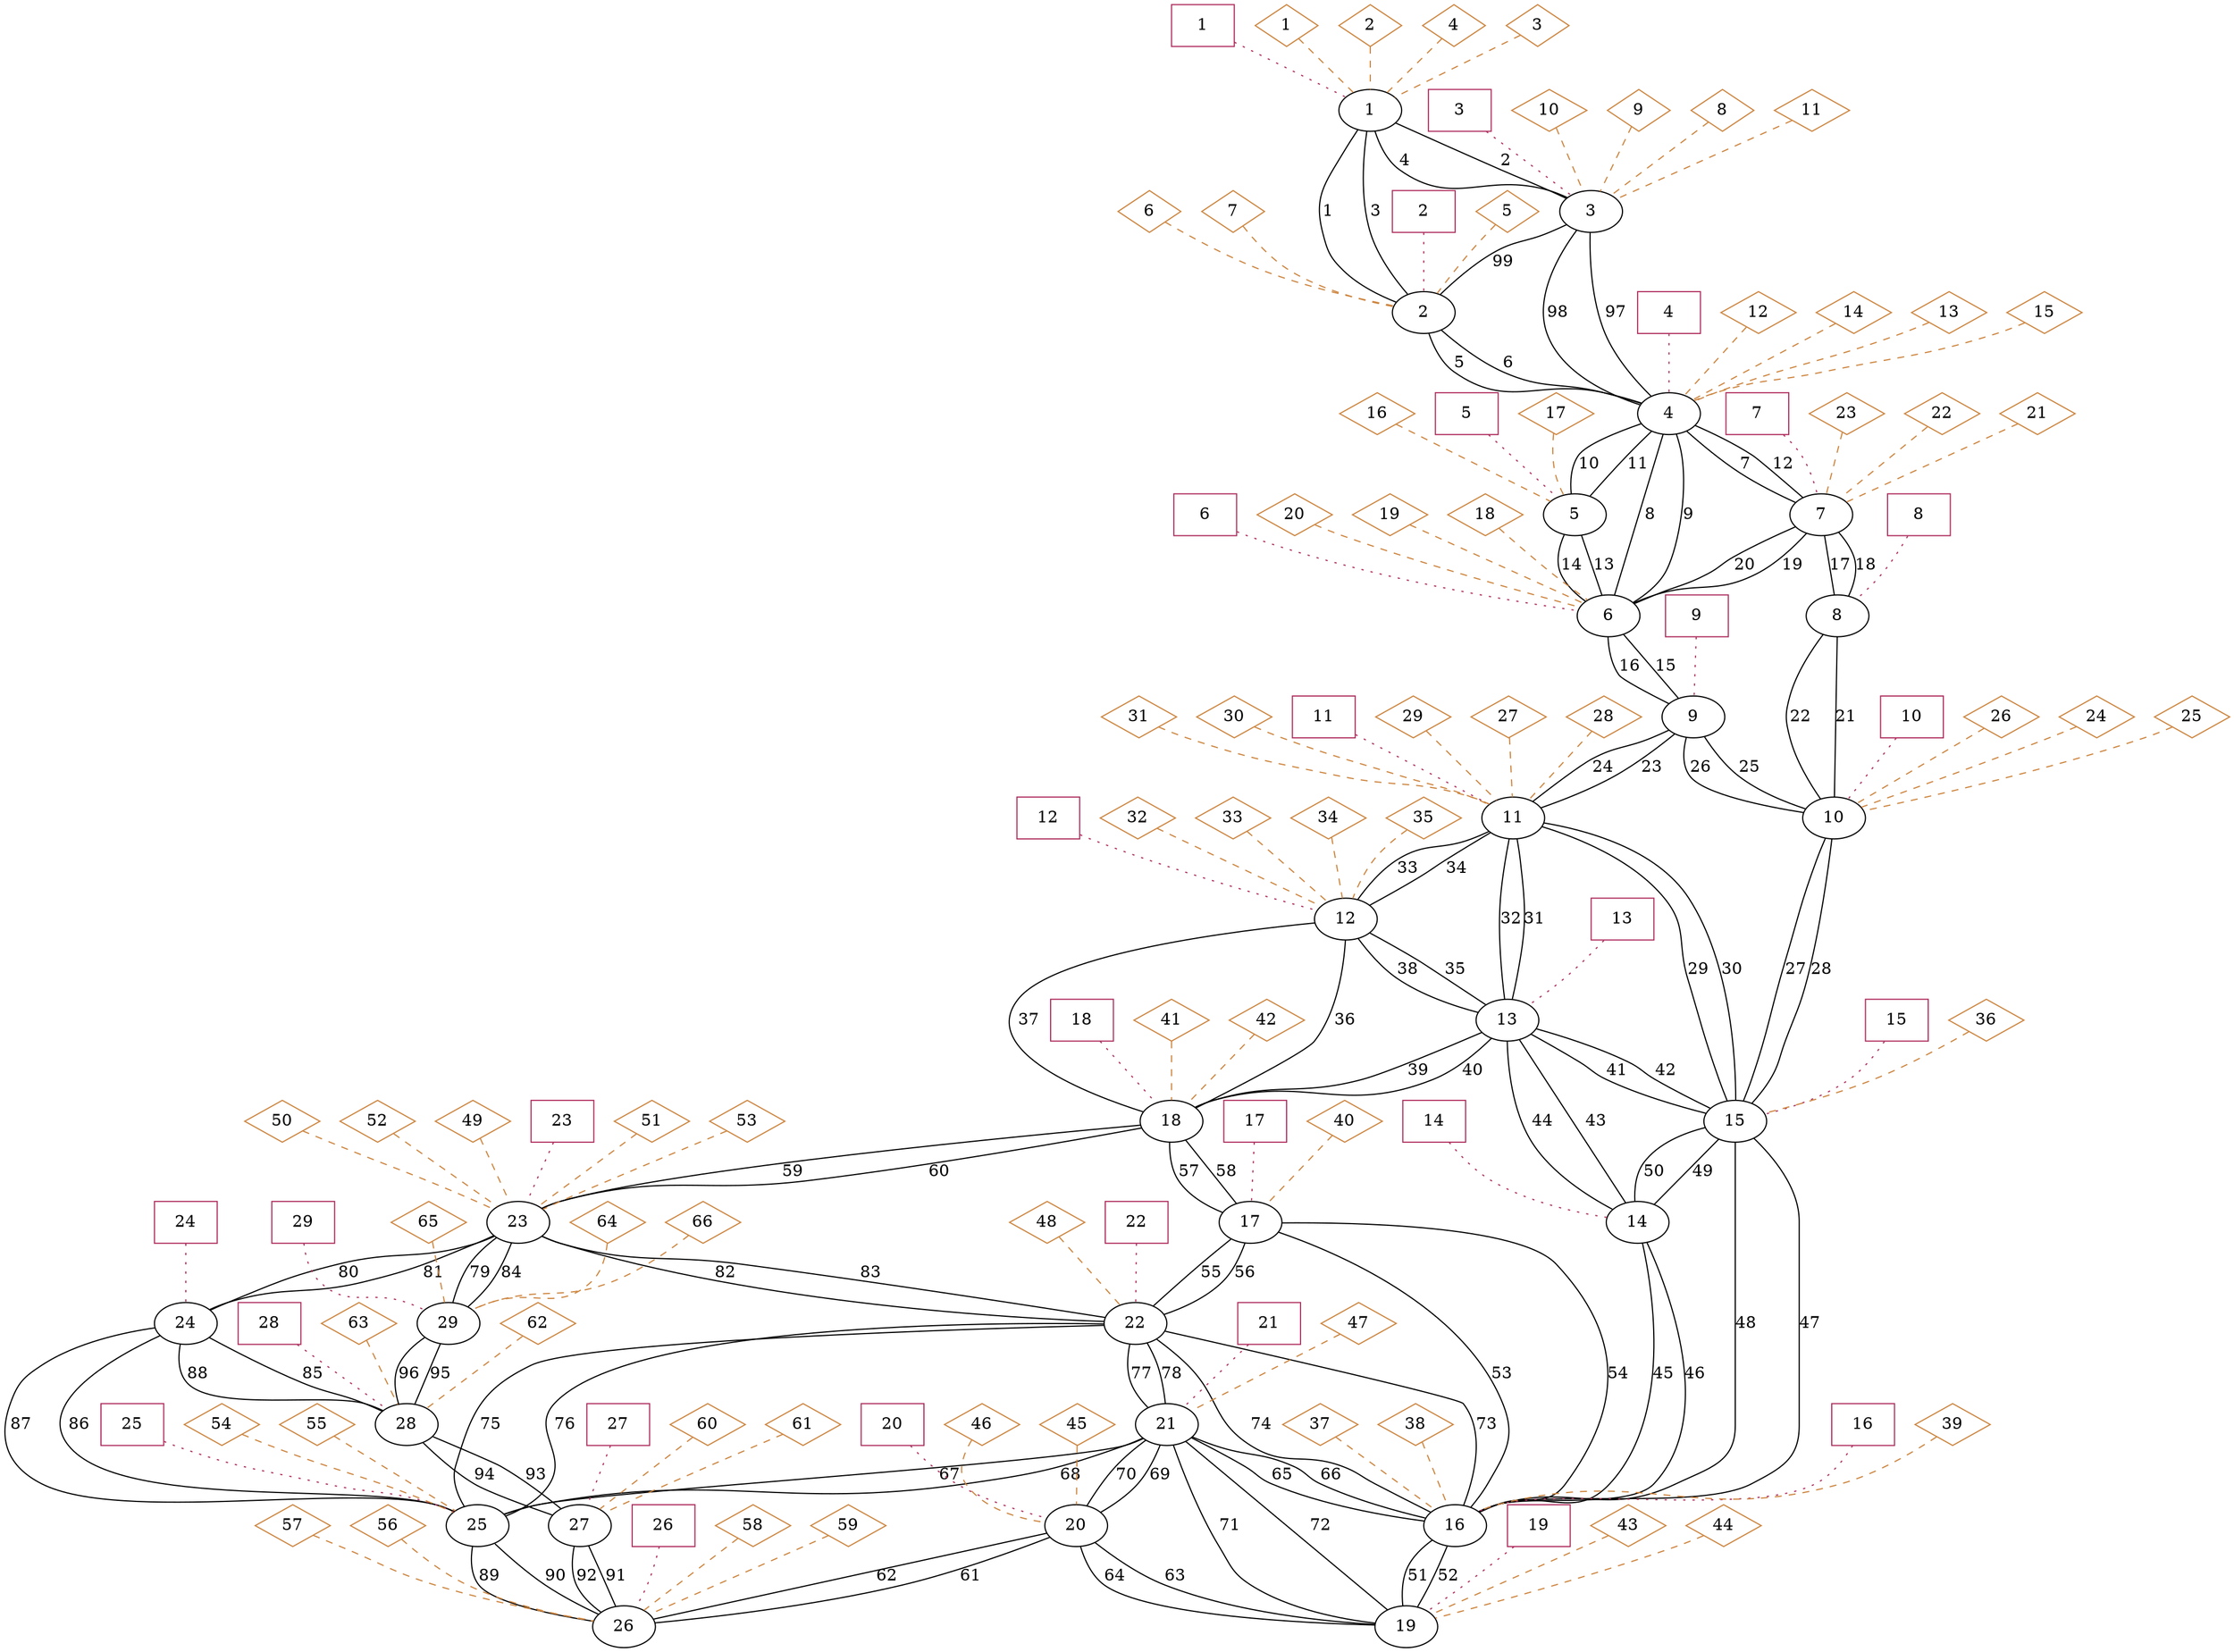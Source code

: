 graph {
  overlap=false
  bus1 [ label="24" ]
  bus2 [ label="4" ]
  bus3 [ label="1" ]
  bus4 [ label="12" ]
  bus5 [ label="29" ]
  bus6 [ label="20" ]
  bus7 [ label="2" ]
  bus8 [ label="6" ]
  bus9 [ label="25" ]
  bus10 [ label="23" ]
  bus11 [ label="22" ]
  bus12 [ label="11" ]
  bus13 [ label="13" ]
  bus14 [ label="5" ]
  bus15 [ label="15" ]
  bus16 [ label="27" ]
  bus17 [ label="28" ]
  bus18 [ label="16" ]
  bus19 [ label="14" ]
  bus20 [ label="21" ]
  bus21 [ label="7" ]
  bus22 [ label="8" ]
  bus23 [ label="26" ]
  bus24 [ label="17" ]
  bus25 [ label="10" ]
  bus26 [ label="19" ]
  bus27 [ label="9" ]
  bus28 [ label="18" ]
  bus29 [ label="3" ]
  bus1 -- bus17 [ label="88" ]
  bus1 -- bus9 [ label="87" ]
  bus1 -- bus9 [ label="86" ]
  bus1 -- bus17 [ label="85" ]
  bus2 -- bus14 [ label="10" ]
  bus2 -- bus8 [ label="9" ]
  bus2 -- bus21 [ label="12" ]
  bus2 -- bus21 [ label="7" ]
  bus2 -- bus8 [ label="8" ]
  bus2 -- bus14 [ label="11" ]
  bus3 -- bus29 [ label="4" ]
  bus3 -- bus29 [ label="2" ]
  bus3 -- bus7 [ label="1" ]
  bus3 -- bus7 [ label="3" ]
  bus4 -- bus28 [ label="36" ]
  bus4 -- bus13 [ label="38" ]
  bus4 -- bus28 [ label="37" ]
  bus4 -- bus13 [ label="35" ]
  bus5 -- bus17 [ label="96" ]
  bus5 -- bus17 [ label="95" ]
  bus6 -- bus26 [ label="63" ]
  bus6 -- bus23 [ label="62" ]
  bus6 -- bus26 [ label="64" ]
  bus6 -- bus23 [ label="61" ]
  bus7 -- bus2 [ label="5" ]
  bus7 -- bus2 [ label="6" ]
  bus8 -- bus27 [ label="15" ]
  bus8 -- bus27 [ label="16" ]
  bus9 -- bus23 [ label="89" ]
  bus9 -- bus23 [ label="90" ]
  bus10 -- bus1 [ label="81" ]
  bus10 -- bus11 [ label="82" ]
  bus10 -- bus5 [ label="79" ]
  bus10 -- bus5 [ label="84" ]
  bus10 -- bus1 [ label="80" ]
  bus10 -- bus11 [ label="83" ]
  bus11 -- bus20 [ label="78" ]
  bus11 -- bus18 [ label="74" ]
  bus11 -- bus9 [ label="75" ]
  bus11 -- bus20 [ label="77" ]
  bus11 -- bus18 [ label="73" ]
  bus11 -- bus9 [ label="76" ]
  bus12 -- bus13 [ label="32" ]
  bus12 -- bus15 [ label="29" ]
  bus12 -- bus4 [ label="33" ]
  bus12 -- bus13 [ label="31" ]
  bus12 -- bus4 [ label="34" ]
  bus12 -- bus15 [ label="30" ]
  bus13 -- bus15 [ label="41" ]
  bus13 -- bus15 [ label="42" ]
  bus13 -- bus19 [ label="43" ]
  bus13 -- bus28 [ label="39" ]
  bus13 -- bus19 [ label="44" ]
  bus13 -- bus28 [ label="40" ]
  bus14 -- bus8 [ label="14" ]
  bus14 -- bus8 [ label="13" ]
  bus15 -- bus19 [ label="50" ]
  bus15 -- bus19 [ label="49" ]
  bus15 -- bus18 [ label="47" ]
  bus15 -- bus18 [ label="48" ]
  bus16 -- bus23 [ label="92" ]
  bus16 -- bus23 [ label="91" ]
  bus17 -- bus16 [ label="93" ]
  bus17 -- bus16 [ label="94" ]
  bus18 -- bus26 [ label="51" ]
  bus18 -- bus26 [ label="52" ]
  bus19 -- bus18 [ label="46" ]
  bus19 -- bus18 [ label="45" ]
  bus20 -- bus18 [ label="65" ]
  bus20 -- bus26 [ label="71" ]
  bus20 -- bus6 [ label="70" ]
  bus20 -- bus6 [ label="69" ]
  bus20 -- bus9 [ label="67" ]
  bus20 -- bus26 [ label="72" ]
  bus20 -- bus9 [ label="68" ]
  bus20 -- bus18 [ label="66" ]
  bus21 -- bus22 [ label="17" ]
  bus21 -- bus8 [ label="20" ]
  bus21 -- bus8 [ label="19" ]
  bus21 -- bus22 [ label="18" ]
  bus22 -- bus25 [ label="22" ]
  bus22 -- bus25 [ label="21" ]
  bus24 -- bus18 [ label="54" ]
  bus24 -- bus18 [ label="53" ]
  bus24 -- bus11 [ label="55" ]
  bus24 -- bus11 [ label="56" ]
  bus25 -- bus15 [ label="27" ]
  bus25 -- bus15 [ label="28" ]
  bus27 -- bus25 [ label="26" ]
  bus27 -- bus12 [ label="24" ]
  bus27 -- bus25 [ label="25" ]
  bus27 -- bus12 [ label="23" ]
  bus28 -- bus24 [ label="58" ]
  bus28 -- bus10 [ label="59" ]
  bus28 -- bus24 [ label="57" ]
  bus28 -- bus10 [ label="60" ]
  bus29 -- bus7 [ label="99" ]
  bus29 -- bus2 [ label="98" ]
  bus29 -- bus2 [ label="97" ]
  load1 [ shape=box color=maroon label="24" ]
  load1 -- bus1 [ style=dotted color=maroon ]
  load2 [ shape=box color=maroon label="4" ]
  load2 -- bus2 [ style=dotted color=maroon ]
  load3 [ shape=box color=maroon label="1" ]
  load3 -- bus3 [ style=dotted color=maroon ]
  load4 [ shape=box color=maroon label="12" ]
  load4 -- bus4 [ style=dotted color=maroon ]
  load5 [ shape=box color=maroon label="29" ]
  load5 -- bus5 [ style=dotted color=maroon ]
  load6 [ shape=box color=maroon label="20" ]
  load6 -- bus6 [ style=dotted color=maroon ]
  load7 [ shape=box color=maroon label="2" ]
  load7 -- bus7 [ style=dotted color=maroon ]
  load8 [ shape=box color=maroon label="6" ]
  load8 -- bus8 [ style=dotted color=maroon ]
  load9 [ shape=box color=maroon label="25" ]
  load9 -- bus9 [ style=dotted color=maroon ]
  load10 [ shape=box color=maroon label="23" ]
  load10 -- bus10 [ style=dotted color=maroon ]
  load11 [ shape=box color=maroon label="22" ]
  load11 -- bus11 [ style=dotted color=maroon ]
  load12 [ shape=box color=maroon label="11" ]
  load12 -- bus12 [ style=dotted color=maroon ]
  load13 [ shape=box color=maroon label="13" ]
  load13 -- bus13 [ style=dotted color=maroon ]
  load14 [ shape=box color=maroon label="5" ]
  load14 -- bus14 [ style=dotted color=maroon ]
  load15 [ shape=box color=maroon label="15" ]
  load15 -- bus15 [ style=dotted color=maroon ]
  load16 [ shape=box color=maroon label="27" ]
  load16 -- bus16 [ style=dotted color=maroon ]
  load17 [ shape=box color=maroon label="28" ]
  load17 -- bus17 [ style=dotted color=maroon ]
  load18 [ shape=box color=maroon label="16" ]
  load18 -- bus18 [ style=dotted color=maroon ]
  load19 [ shape=box color=maroon label="14" ]
  load19 -- bus19 [ style=dotted color=maroon ]
  load20 [ shape=box color=maroon label="21" ]
  load20 -- bus20 [ style=dotted color=maroon ]
  load21 [ shape=box color=maroon label="7" ]
  load21 -- bus21 [ style=dotted color=maroon ]
  load22 [ shape=box color=maroon label="8" ]
  load22 -- bus22 [ style=dotted color=maroon ]
  load23 [ shape=box color=maroon label="26" ]
  load23 -- bus23 [ style=dotted color=maroon ]
  load24 [ shape=box color=maroon label="17" ]
  load24 -- bus24 [ style=dotted color=maroon ]
  load25 [ shape=box color=maroon label="10" ]
  load25 -- bus25 [ style=dotted color=maroon ]
  load26 [ shape=box color=maroon label="19" ]
  load26 -- bus26 [ style=dotted color=maroon ]
  load27 [ shape=box color=maroon label="9" ]
  load27 -- bus27 [ style=dotted color=maroon ]
  load28 [ shape=box color=maroon label="18" ]
  load28 -- bus28 [ style=dotted color=maroon ]
  load29 [ shape=box color=maroon label="3" ]
  load29 -- bus29 [ style=dotted color=maroon ]
  thermal1 [ shape=diamond color=peru label="32" ]
  thermal1 -- bus4 [ style=dashed color=peru ]
  thermal2 [ shape=diamond color=peru label="29" ]
  thermal2 -- bus12 [ style=dashed color=peru ]
  thermal3 [ shape=diamond color=peru label="1" ]
  thermal3 -- bus3 [ style=dashed color=peru ]
  thermal4 [ shape=diamond color=peru label="54" ]
  thermal4 -- bus9 [ style=dashed color=peru ]
  thermal5 [ shape=diamond color=peru label="2" ]
  thermal5 -- bus3 [ style=dashed color=peru ]
  thermal6 [ shape=diamond color=peru label="41" ]
  thermal6 -- bus28 [ style=dashed color=peru ]
  thermal7 [ shape=diamond color=peru label="65" ]
  thermal7 -- bus5 [ style=dashed color=peru ]
  thermal8 [ shape=diamond color=peru label="51" ]
  thermal8 -- bus10 [ style=dashed color=peru ]
  thermal9 [ shape=diamond color=peru label="53" ]
  thermal9 -- bus10 [ style=dashed color=peru ]
  thermal10 [ shape=diamond color=peru label="27" ]
  thermal10 -- bus12 [ style=dashed color=peru ]
  thermal11 [ shape=diamond color=peru label="42" ]
  thermal11 -- bus28 [ style=dashed color=peru ]
  thermal12 [ shape=diamond color=peru label="33" ]
  thermal12 -- bus4 [ style=dashed color=peru ]
  thermal13 [ shape=diamond color=peru label="28" ]
  thermal13 -- bus12 [ style=dashed color=peru ]
  thermal14 [ shape=diamond color=peru label="50" ]
  thermal14 -- bus10 [ style=dashed color=peru ]
  thermal15 [ shape=diamond color=peru label="52" ]
  thermal15 -- bus10 [ style=dashed color=peru ]
  thermal16 [ shape=diamond color=peru label="63" ]
  thermal16 -- bus17 [ style=dashed color=peru ]
  thermal17 [ shape=diamond color=peru label="26" ]
  thermal17 -- bus25 [ style=dashed color=peru ]
  thermal18 [ shape=diamond color=peru label="10" ]
  thermal18 -- bus29 [ style=dashed color=peru ]
  thermal19 [ shape=diamond color=peru label="24" ]
  thermal19 -- bus25 [ style=dashed color=peru ]
  thermal20 [ shape=diamond color=peru label="58" ]
  thermal20 -- bus23 [ style=dashed color=peru ]
  thermal21 [ shape=diamond color=peru label="25" ]
  thermal21 -- bus25 [ style=dashed color=peru ]
  thermal22 [ shape=diamond color=peru label="23" ]
  thermal22 -- bus21 [ style=dashed color=peru ]
  thermal23 [ shape=diamond color=peru label="49" ]
  thermal23 -- bus10 [ style=dashed color=peru ]
  thermal24 [ shape=diamond color=peru label="59" ]
  thermal24 -- bus23 [ style=dashed color=peru ]
  thermal25 [ shape=diamond color=peru label="5" ]
  thermal25 -- bus7 [ style=dashed color=peru ]
  thermal26 [ shape=diamond color=peru label="31" ]
  thermal26 -- bus12 [ style=dashed color=peru ]
  thermal27 [ shape=diamond color=peru label="62" ]
  thermal27 -- bus17 [ style=dashed color=peru ]
  thermal28 [ shape=diamond color=peru label="43" ]
  thermal28 -- bus26 [ style=dashed color=peru ]
  thermal29 [ shape=diamond color=peru label="39" ]
  thermal29 -- bus18 [ style=dashed color=peru ]
  thermal30 [ shape=diamond color=peru label="34" ]
  thermal30 -- bus4 [ style=dashed color=peru ]
  thermal31 [ shape=diamond color=peru label="44" ]
  thermal31 -- bus26 [ style=dashed color=peru ]
  thermal32 [ shape=diamond color=peru label="55" ]
  thermal32 -- bus9 [ style=dashed color=peru ]
  thermal33 [ shape=diamond color=peru label="17" ]
  thermal33 -- bus14 [ style=dashed color=peru ]
  thermal34 [ shape=diamond color=peru label="37" ]
  thermal34 -- bus18 [ style=dashed color=peru ]
  thermal35 [ shape=diamond color=peru label="47" ]
  thermal35 -- bus20 [ style=dashed color=peru ]
  thermal36 [ shape=diamond color=peru label="9" ]
  thermal36 -- bus29 [ style=dashed color=peru ]
  thermal37 [ shape=diamond color=peru label="12" ]
  thermal37 -- bus2 [ style=dashed color=peru ]
  thermal38 [ shape=diamond color=peru label="20" ]
  thermal38 -- bus8 [ style=dashed color=peru ]
  thermal39 [ shape=diamond color=peru label="6" ]
  thermal39 -- bus7 [ style=dashed color=peru ]
  thermal40 [ shape=diamond color=peru label="14" ]
  thermal40 -- bus2 [ style=dashed color=peru ]
  thermal41 [ shape=diamond color=peru label="7" ]
  thermal41 -- bus7 [ style=dashed color=peru ]
  thermal42 [ shape=diamond color=peru label="57" ]
  thermal42 -- bus23 [ style=dashed color=peru ]
  thermal43 [ shape=diamond color=peru label="8" ]
  thermal43 -- bus29 [ style=dashed color=peru ]
  thermal44 [ shape=diamond color=peru label="64" ]
  thermal44 -- bus5 [ style=dashed color=peru ]
  thermal45 [ shape=diamond color=peru label="19" ]
  thermal45 -- bus8 [ style=dashed color=peru ]
  thermal46 [ shape=diamond color=peru label="60" ]
  thermal46 -- bus16 [ style=dashed color=peru ]
  thermal47 [ shape=diamond color=peru label="4" ]
  thermal47 -- bus3 [ style=dashed color=peru ]
  thermal48 [ shape=diamond color=peru label="22" ]
  thermal48 -- bus21 [ style=dashed color=peru ]
  thermal49 [ shape=diamond color=peru label="11" ]
  thermal49 -- bus29 [ style=dashed color=peru ]
  thermal50 [ shape=diamond color=peru label="35" ]
  thermal50 -- bus4 [ style=dashed color=peru ]
  thermal51 [ shape=diamond color=peru label="13" ]
  thermal51 -- bus2 [ style=dashed color=peru ]
  thermal52 [ shape=diamond color=peru label="15" ]
  thermal52 -- bus2 [ style=dashed color=peru ]
  thermal53 [ shape=diamond color=peru label="61" ]
  thermal53 -- bus16 [ style=dashed color=peru ]
  thermal54 [ shape=diamond color=peru label="16" ]
  thermal54 -- bus14 [ style=dashed color=peru ]
  thermal55 [ shape=diamond color=peru label="40" ]
  thermal55 -- bus24 [ style=dashed color=peru ]
  thermal56 [ shape=diamond color=peru label="21" ]
  thermal56 -- bus21 [ style=dashed color=peru ]
  thermal57 [ shape=diamond color=peru label="38" ]
  thermal57 -- bus18 [ style=dashed color=peru ]
  thermal58 [ shape=diamond color=peru label="46" ]
  thermal58 -- bus6 [ style=dashed color=peru ]
  thermal59 [ shape=diamond color=peru label="45" ]
  thermal59 -- bus6 [ style=dashed color=peru ]
  thermal60 [ shape=diamond color=peru label="56" ]
  thermal60 -- bus23 [ style=dashed color=peru ]
  thermal61 [ shape=diamond color=peru label="36" ]
  thermal61 -- bus15 [ style=dashed color=peru ]
  thermal62 [ shape=diamond color=peru label="66" ]
  thermal62 -- bus5 [ style=dashed color=peru ]
  thermal63 [ shape=diamond color=peru label="48" ]
  thermal63 -- bus11 [ style=dashed color=peru ]
  thermal64 [ shape=diamond color=peru label="18" ]
  thermal64 -- bus8 [ style=dashed color=peru ]
  thermal65 [ shape=diamond color=peru label="30" ]
  thermal65 -- bus12 [ style=dashed color=peru ]
  thermal66 [ shape=diamond color=peru label="3" ]
  thermal66 -- bus3 [ style=dashed color=peru ]
}
